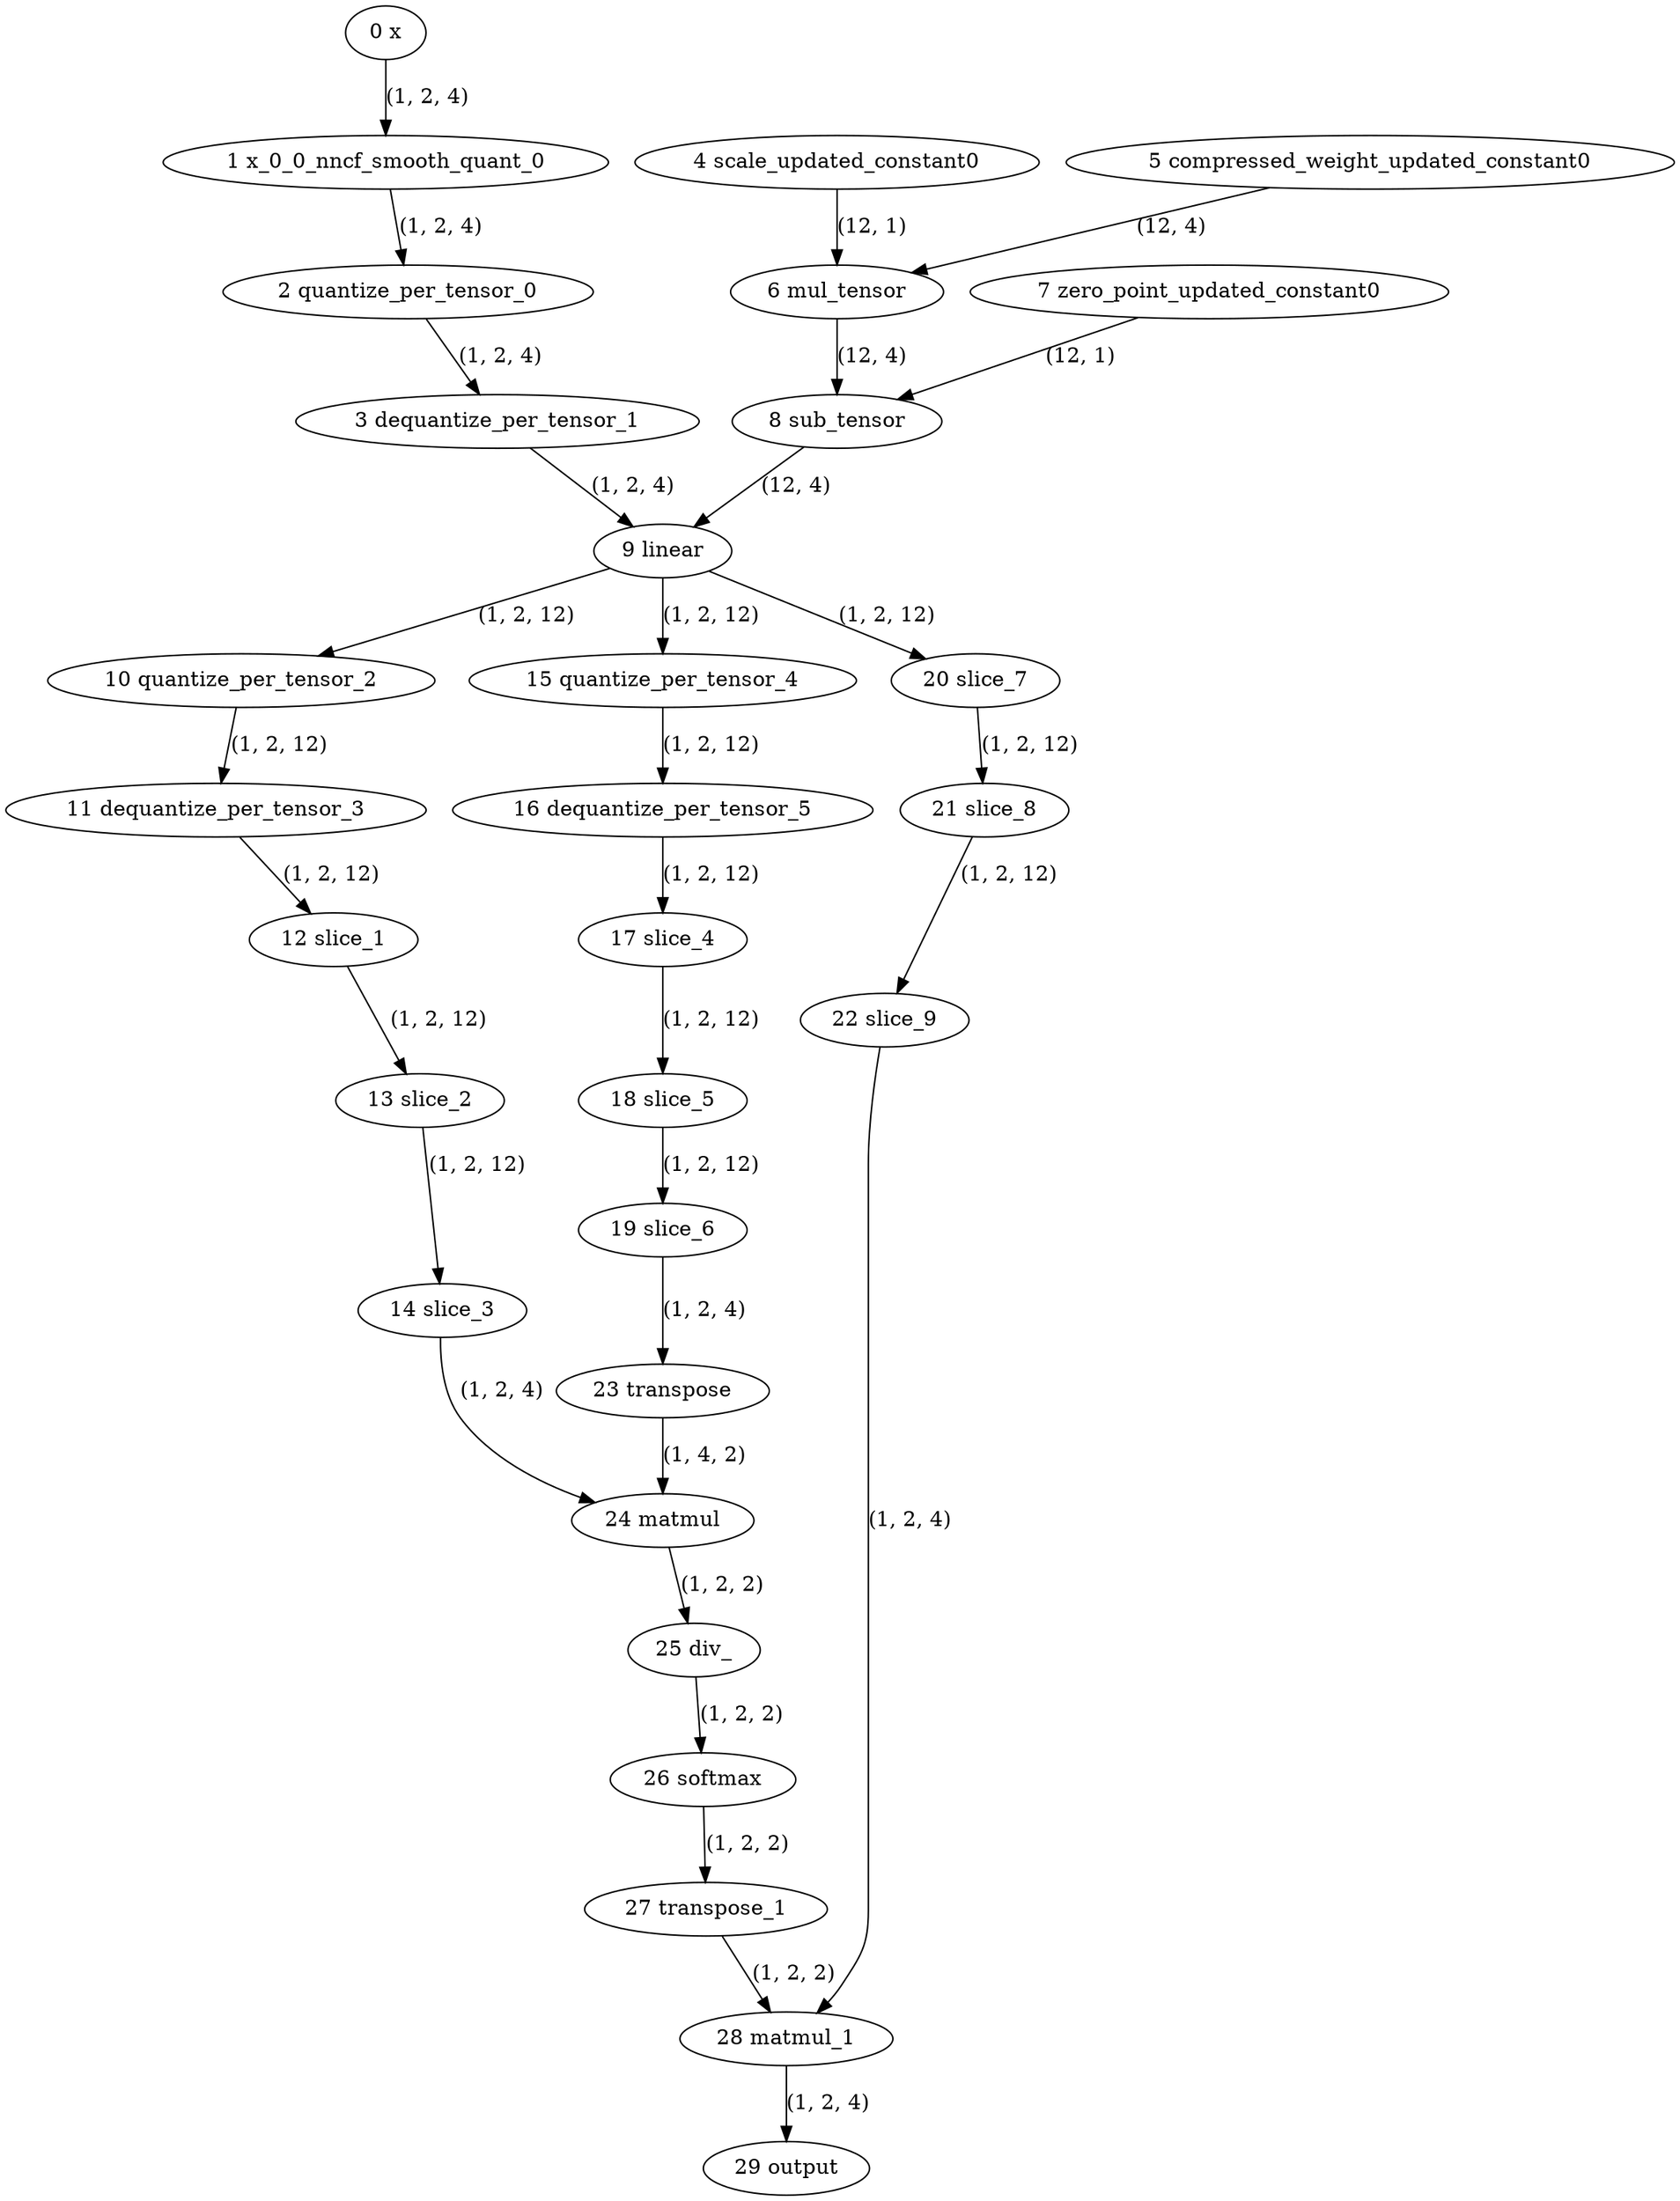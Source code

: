 strict digraph {
"0 x" [id=0, type=input];
"1 x_0_0_nncf_smooth_quant_0" [id=1, type="call_module"];
"2 quantize_per_tensor_0" [id=2, type="quantize_per_tensor"];
"3 dequantize_per_tensor_1" [id=3, type="dequantize_per_tensor"];
"4 scale_updated_constant0" [id=4, type="get_attr"];
"5 compressed_weight_updated_constant0" [id=5, type="get_attr"];
"6 mul_tensor" [id=6, type=mul];
"7 zero_point_updated_constant0" [id=7, type="get_attr"];
"8 sub_tensor" [id=8, type=sub];
"9 linear" [id=9, type=linear];
"10 quantize_per_tensor_2" [id=10, type="quantize_per_tensor"];
"11 dequantize_per_tensor_3" [id=11, type="dequantize_per_tensor"];
"12 slice_1" [id=12, type=slice];
"13 slice_2" [id=13, type=slice];
"14 slice_3" [id=14, type=slice];
"15 quantize_per_tensor_4" [id=15, type="quantize_per_tensor"];
"16 dequantize_per_tensor_5" [id=16, type="dequantize_per_tensor"];
"17 slice_4" [id=17, type=slice];
"18 slice_5" [id=18, type=slice];
"19 slice_6" [id=19, type=slice];
"20 slice_7" [id=20, type=slice];
"21 slice_8" [id=21, type=slice];
"22 slice_9" [id=22, type=slice];
"23 transpose" [id=23, type=transpose];
"24 matmul" [id=24, type=matmul];
"25 div_" [id=25, type="div_"];
"26 softmax" [id=26, type=softmax];
"27 transpose_1" [id=27, type=transpose];
"28 matmul_1" [id=28, type=matmul];
"29 output" [id=29, type=output];
"0 x" -> "1 x_0_0_nncf_smooth_quant_0" [style=solid, label="(1, 2, 4)"];
"1 x_0_0_nncf_smooth_quant_0" -> "2 quantize_per_tensor_0" [style=solid, label="(1, 2, 4)"];
"2 quantize_per_tensor_0" -> "3 dequantize_per_tensor_1" [style=solid, label="(1, 2, 4)"];
"3 dequantize_per_tensor_1" -> "9 linear" [style=solid, label="(1, 2, 4)"];
"4 scale_updated_constant0" -> "6 mul_tensor" [style=solid, label="(12, 1)"];
"5 compressed_weight_updated_constant0" -> "6 mul_tensor" [style=solid, label="(12, 4)"];
"6 mul_tensor" -> "8 sub_tensor" [style=solid, label="(12, 4)"];
"7 zero_point_updated_constant0" -> "8 sub_tensor" [style=solid, label="(12, 1)"];
"8 sub_tensor" -> "9 linear" [style=solid, label="(12, 4)"];
"9 linear" -> "10 quantize_per_tensor_2" [style=solid, label="(1, 2, 12)"];
"9 linear" -> "15 quantize_per_tensor_4" [style=solid, label="(1, 2, 12)"];
"9 linear" -> "20 slice_7" [style=solid, label="(1, 2, 12)"];
"10 quantize_per_tensor_2" -> "11 dequantize_per_tensor_3" [style=solid, label="(1, 2, 12)"];
"11 dequantize_per_tensor_3" -> "12 slice_1" [style=solid, label="(1, 2, 12)"];
"12 slice_1" -> "13 slice_2" [style=solid, label="(1, 2, 12)"];
"13 slice_2" -> "14 slice_3" [style=solid, label="(1, 2, 12)"];
"14 slice_3" -> "24 matmul" [style=solid, label="(1, 2, 4)"];
"15 quantize_per_tensor_4" -> "16 dequantize_per_tensor_5" [style=solid, label="(1, 2, 12)"];
"16 dequantize_per_tensor_5" -> "17 slice_4" [style=solid, label="(1, 2, 12)"];
"17 slice_4" -> "18 slice_5" [style=solid, label="(1, 2, 12)"];
"18 slice_5" -> "19 slice_6" [style=solid, label="(1, 2, 12)"];
"19 slice_6" -> "23 transpose" [style=solid, label="(1, 2, 4)"];
"20 slice_7" -> "21 slice_8" [style=solid, label="(1, 2, 12)"];
"21 slice_8" -> "22 slice_9" [style=solid, label="(1, 2, 12)"];
"22 slice_9" -> "28 matmul_1" [style=solid, label="(1, 2, 4)"];
"23 transpose" -> "24 matmul" [style=solid, label="(1, 4, 2)"];
"24 matmul" -> "25 div_" [style=solid, label="(1, 2, 2)"];
"25 div_" -> "26 softmax" [style=solid, label="(1, 2, 2)"];
"26 softmax" -> "27 transpose_1" [style=solid, label="(1, 2, 2)"];
"27 transpose_1" -> "28 matmul_1" [style=solid, label="(1, 2, 2)"];
"28 matmul_1" -> "29 output" [style=solid, label="(1, 2, 4)"];
}
